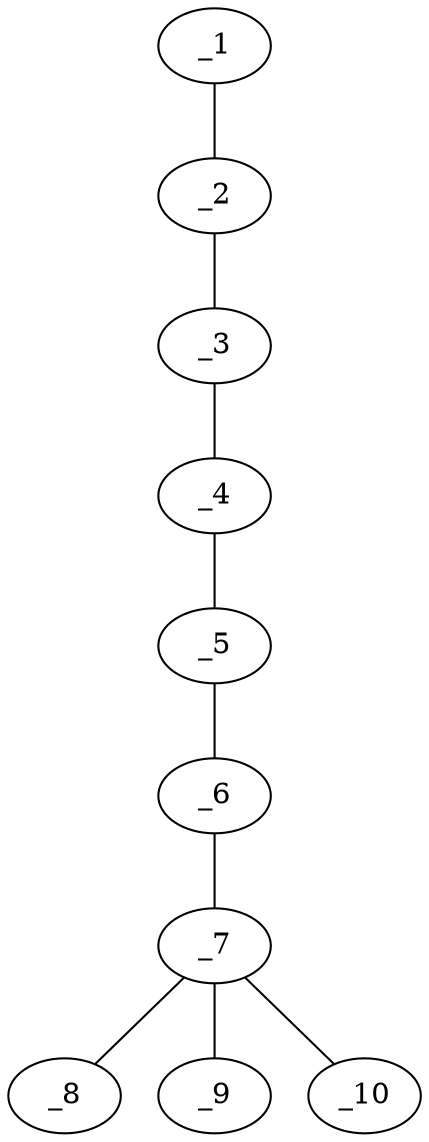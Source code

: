graph molid637821 {
	_1	 [charge=0,
		chem=4,
		symbol="N  ",
		x="8.0622",
		y=0];
	_2	 [charge=0,
		chem=1,
		symbol="C  ",
		x="7.1962",
		y="0.5"];
	_1 -- _2	 [valence=1];
	_3	 [charge=0,
		chem=1,
		symbol="C  ",
		x="6.3301",
		y=0];
	_2 -- _3	 [valence=1];
	_4	 [charge=0,
		chem=1,
		symbol="C  ",
		x="5.4641",
		y="0.5"];
	_3 -- _4	 [valence=1];
	_5	 [charge=0,
		chem=1,
		symbol="C  ",
		x="4.5981",
		y=0];
	_4 -- _5	 [valence=1];
	_6	 [charge=0,
		chem=1,
		symbol="C  ",
		x="3.7321",
		y="0.5"];
	_5 -- _6	 [valence=1];
	_7	 [charge=0,
		chem=5,
		symbol="S  ",
		x="2.866",
		y=0];
	_6 -- _7	 [valence=1];
	_8	 [charge=0,
		chem=2,
		symbol="O  ",
		x=2,
		y="-0.5"];
	_7 -- _8	 [valence=2];
	_9	 [charge=0,
		chem=2,
		symbol="O  ",
		x="3.366",
		y="-0.866"];
	_7 -- _9	 [valence=2];
	_10	 [charge=0,
		chem=2,
		symbol="O  ",
		x="2.366",
		y="0.866"];
	_7 -- _10	 [valence=1];
}
